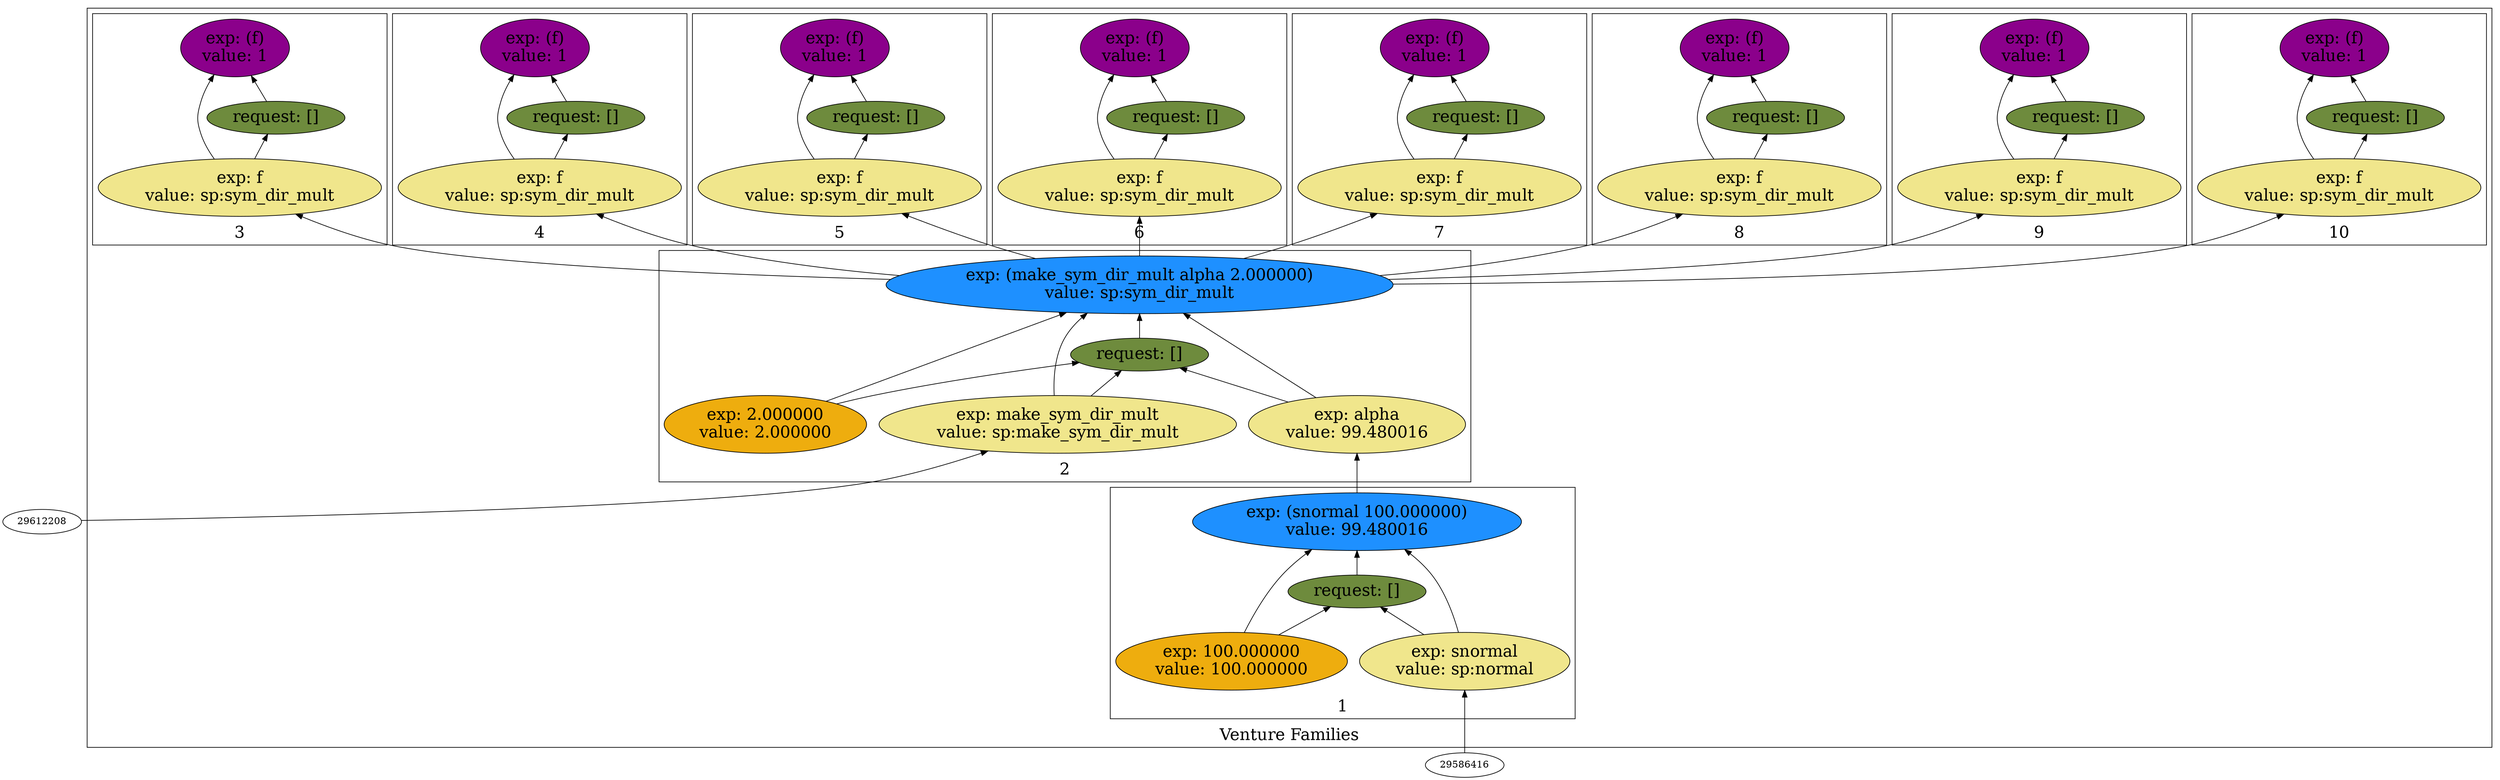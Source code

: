 digraph {
rankdir=BT
fontsize=24
subgraph cluster1 {
label="Venture Families"
subgraph cluster2 {
label="1"
"21407376"["fillcolor"="dodgerblue" "fontsize"="24" "label"="exp: (snormal 100.000000)\nvalue: 99.480016" "shape"="ellipse" "style"="filled" ]
"28298448"["fillcolor"="darkolivegreen4" "fontsize"="24" "label"="request: []" "shape"="ellipse" "style"="filled" ]
"21586576"["fillcolor"="khaki" "fontsize"="24" "label"="exp: snormal\nvalue: sp:normal" "shape"="ellipse" "style"="filled" ]
"22735856"["fillcolor"="darkgoldenrod2" "fontsize"="24" "label"="exp: 100.000000\nvalue: 100.000000" "shape"="ellipse" "style"="filled" ]
}

subgraph cluster3 {
label="2"
"24603856"["fillcolor"="dodgerblue" "fontsize"="24" "label"="exp: (make_sym_dir_mult alpha 2.000000)\nvalue: sp:sym_dir_mult" "shape"="ellipse" "style"="filled" ]
"26590768"["fillcolor"="darkolivegreen4" "fontsize"="24" "label"="request: []" "shape"="ellipse" "style"="filled" ]
"23285904"["fillcolor"="khaki" "fontsize"="24" "label"="exp: make_sym_dir_mult\nvalue: sp:make_sym_dir_mult" "shape"="ellipse" "style"="filled" ]
"21773440"["fillcolor"="khaki" "fontsize"="24" "label"="exp: alpha\nvalue: 99.480016" "shape"="ellipse" "style"="filled" ]
"26703216"["fillcolor"="darkgoldenrod2" "fontsize"="24" "label"="exp: 2.000000\nvalue: 2.000000" "shape"="ellipse" "style"="filled" ]
}

subgraph cluster4 {
label="3"
"22672608"["fillcolor"="magenta4" "fontsize"="24" "label"="exp: (f)\nvalue: 1" "shape"="ellipse" "style"="filled" ]
"21564608"["fillcolor"="darkolivegreen4" "fontsize"="24" "label"="request: []" "shape"="ellipse" "style"="filled" ]
"21574256"["fillcolor"="khaki" "fontsize"="24" "label"="exp: f\nvalue: sp:sym_dir_mult" "shape"="ellipse" "style"="filled" ]
}

subgraph cluster5 {
label="4"
"23627488"["fillcolor"="magenta4" "fontsize"="24" "label"="exp: (f)\nvalue: 1" "shape"="ellipse" "style"="filled" ]
"21801008"["fillcolor"="darkolivegreen4" "fontsize"="24" "label"="request: []" "shape"="ellipse" "style"="filled" ]
"21608528"["fillcolor"="khaki" "fontsize"="24" "label"="exp: f\nvalue: sp:sym_dir_mult" "shape"="ellipse" "style"="filled" ]
}

subgraph cluster6 {
label="5"
"21571136"["fillcolor"="magenta4" "fontsize"="24" "label"="exp: (f)\nvalue: 1" "shape"="ellipse" "style"="filled" ]
"24939776"["fillcolor"="darkolivegreen4" "fontsize"="24" "label"="request: []" "shape"="ellipse" "style"="filled" ]
"22579328"["fillcolor"="khaki" "fontsize"="24" "label"="exp: f\nvalue: sp:sym_dir_mult" "shape"="ellipse" "style"="filled" ]
}

subgraph cluster7 {
label="6"
"23710592"["fillcolor"="magenta4" "fontsize"="24" "label"="exp: (f)\nvalue: 1" "shape"="ellipse" "style"="filled" ]
"23304768"["fillcolor"="darkolivegreen4" "fontsize"="24" "label"="request: []" "shape"="ellipse" "style"="filled" ]
"22582864"["fillcolor"="khaki" "fontsize"="24" "label"="exp: f\nvalue: sp:sym_dir_mult" "shape"="ellipse" "style"="filled" ]
}

subgraph cluster8 {
label="7"
"24181936"["fillcolor"="magenta4" "fontsize"="24" "label"="exp: (f)\nvalue: 1" "shape"="ellipse" "style"="filled" ]
"23051008"["fillcolor"="darkolivegreen4" "fontsize"="24" "label"="request: []" "shape"="ellipse" "style"="filled" ]
"24625888"["fillcolor"="khaki" "fontsize"="24" "label"="exp: f\nvalue: sp:sym_dir_mult" "shape"="ellipse" "style"="filled" ]
}

subgraph cluster9 {
label="8"
"24988336"["fillcolor"="magenta4" "fontsize"="24" "label"="exp: (f)\nvalue: 1" "shape"="ellipse" "style"="filled" ]
"24940288"["fillcolor"="darkolivegreen4" "fontsize"="24" "label"="request: []" "shape"="ellipse" "style"="filled" ]
"25014224"["fillcolor"="khaki" "fontsize"="24" "label"="exp: f\nvalue: sp:sym_dir_mult" "shape"="ellipse" "style"="filled" ]
}

subgraph cluster10 {
label="9"
"22059072"["fillcolor"="magenta4" "fontsize"="24" "label"="exp: (f)\nvalue: 1" "shape"="ellipse" "style"="filled" ]
"20391696"["fillcolor"="darkolivegreen4" "fontsize"="24" "label"="request: []" "shape"="ellipse" "style"="filled" ]
"23610064"["fillcolor"="khaki" "fontsize"="24" "label"="exp: f\nvalue: sp:sym_dir_mult" "shape"="ellipse" "style"="filled" ]
}

subgraph cluster11 {
label="10"
"19076864"["fillcolor"="magenta4" "fontsize"="24" "label"="exp: (f)\nvalue: 1" "shape"="ellipse" "style"="filled" ]
"21616208"["fillcolor"="darkolivegreen4" "fontsize"="24" "label"="request: []" "shape"="ellipse" "style"="filled" ]
"21600256"["fillcolor"="khaki" "fontsize"="24" "label"="exp: f\nvalue: sp:sym_dir_mult" "shape"="ellipse" "style"="filled" ]
}

}

"21600256" -> "19076864"["arrowhead"="normal" "color"="black" "constraint"="true" "style"="solid" ]
"21600256" -> "21616208"["arrowhead"="normal" "color"="black" "constraint"="true" "style"="solid" ]
"24603856" -> "21600256"["arrowhead"="normal" "color"="black" "constraint"="true" "style"="solid" ]
"21616208" -> "19076864"["arrowhead"="normal" "color"="black" "constraint"="true" "style"="solid" ]
"21586576" -> "21407376"["arrowhead"="normal" "color"="black" "constraint"="true" "style"="solid" ]
"21586576" -> "28298448"["arrowhead"="normal" "color"="black" "constraint"="true" "style"="solid" ]
"29586416" -> "21586576"["arrowhead"="normal" "color"="black" "constraint"="true" "style"="solid" ]
"22735856" -> "21407376"["arrowhead"="normal" "color"="black" "constraint"="true" "style"="solid" ]
"22735856" -> "28298448"["arrowhead"="normal" "color"="black" "constraint"="true" "style"="solid" ]
"28298448" -> "21407376"["arrowhead"="normal" "color"="black" "constraint"="true" "style"="solid" ]
"22579328" -> "21571136"["arrowhead"="normal" "color"="black" "constraint"="true" "style"="solid" ]
"22579328" -> "24939776"["arrowhead"="normal" "color"="black" "constraint"="true" "style"="solid" ]
"24603856" -> "22579328"["arrowhead"="normal" "color"="black" "constraint"="true" "style"="solid" ]
"24939776" -> "21571136"["arrowhead"="normal" "color"="black" "constraint"="true" "style"="solid" ]
"23610064" -> "22059072"["arrowhead"="normal" "color"="black" "constraint"="true" "style"="solid" ]
"23610064" -> "20391696"["arrowhead"="normal" "color"="black" "constraint"="true" "style"="solid" ]
"24603856" -> "23610064"["arrowhead"="normal" "color"="black" "constraint"="true" "style"="solid" ]
"20391696" -> "22059072"["arrowhead"="normal" "color"="black" "constraint"="true" "style"="solid" ]
"21574256" -> "22672608"["arrowhead"="normal" "color"="black" "constraint"="true" "style"="solid" ]
"21574256" -> "21564608"["arrowhead"="normal" "color"="black" "constraint"="true" "style"="solid" ]
"24603856" -> "21574256"["arrowhead"="normal" "color"="black" "constraint"="true" "style"="solid" ]
"21564608" -> "22672608"["arrowhead"="normal" "color"="black" "constraint"="true" "style"="solid" ]
"21608528" -> "23627488"["arrowhead"="normal" "color"="black" "constraint"="true" "style"="solid" ]
"21608528" -> "21801008"["arrowhead"="normal" "color"="black" "constraint"="true" "style"="solid" ]
"24603856" -> "21608528"["arrowhead"="normal" "color"="black" "constraint"="true" "style"="solid" ]
"21801008" -> "23627488"["arrowhead"="normal" "color"="black" "constraint"="true" "style"="solid" ]
"22582864" -> "23710592"["arrowhead"="normal" "color"="black" "constraint"="true" "style"="solid" ]
"22582864" -> "23304768"["arrowhead"="normal" "color"="black" "constraint"="true" "style"="solid" ]
"24603856" -> "22582864"["arrowhead"="normal" "color"="black" "constraint"="true" "style"="solid" ]
"23304768" -> "23710592"["arrowhead"="normal" "color"="black" "constraint"="true" "style"="solid" ]
"24625888" -> "24181936"["arrowhead"="normal" "color"="black" "constraint"="true" "style"="solid" ]
"24625888" -> "23051008"["arrowhead"="normal" "color"="black" "constraint"="true" "style"="solid" ]
"24603856" -> "24625888"["arrowhead"="normal" "color"="black" "constraint"="true" "style"="solid" ]
"23051008" -> "24181936"["arrowhead"="normal" "color"="black" "constraint"="true" "style"="solid" ]
"23285904" -> "24603856"["arrowhead"="normal" "color"="black" "constraint"="true" "style"="solid" ]
"23285904" -> "26590768"["arrowhead"="normal" "color"="black" "constraint"="true" "style"="solid" ]
"29612208" -> "23285904"["arrowhead"="normal" "color"="black" "constraint"="true" "style"="solid" ]
"21773440" -> "24603856"["arrowhead"="normal" "color"="black" "constraint"="true" "style"="solid" ]
"21773440" -> "26590768"["arrowhead"="normal" "color"="black" "constraint"="true" "style"="solid" ]
"21407376" -> "21773440"["arrowhead"="normal" "color"="black" "constraint"="true" "style"="solid" ]
"26703216" -> "24603856"["arrowhead"="normal" "color"="black" "constraint"="true" "style"="solid" ]
"26703216" -> "26590768"["arrowhead"="normal" "color"="black" "constraint"="true" "style"="solid" ]
"26590768" -> "24603856"["arrowhead"="normal" "color"="black" "constraint"="true" "style"="solid" ]
"25014224" -> "24988336"["arrowhead"="normal" "color"="black" "constraint"="true" "style"="solid" ]
"25014224" -> "24940288"["arrowhead"="normal" "color"="black" "constraint"="true" "style"="solid" ]
"24603856" -> "25014224"["arrowhead"="normal" "color"="black" "constraint"="true" "style"="solid" ]
"24940288" -> "24988336"["arrowhead"="normal" "color"="black" "constraint"="true" "style"="solid" ]

}